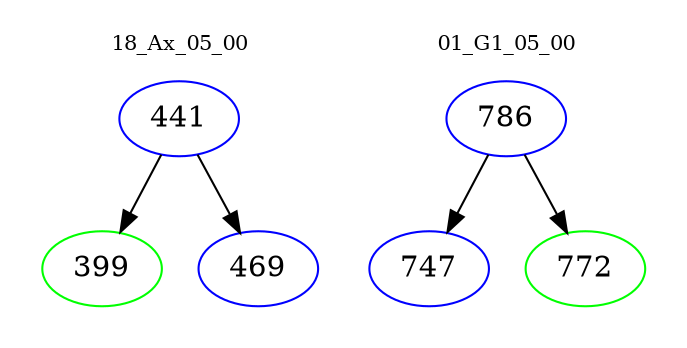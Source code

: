 digraph{
subgraph cluster_0 {
color = white
label = "18_Ax_05_00";
fontsize=10;
T0_441 [label="441", color="blue"]
T0_441 -> T0_399 [color="black"]
T0_399 [label="399", color="green"]
T0_441 -> T0_469 [color="black"]
T0_469 [label="469", color="blue"]
}
subgraph cluster_1 {
color = white
label = "01_G1_05_00";
fontsize=10;
T1_786 [label="786", color="blue"]
T1_786 -> T1_747 [color="black"]
T1_747 [label="747", color="blue"]
T1_786 -> T1_772 [color="black"]
T1_772 [label="772", color="green"]
}
}
